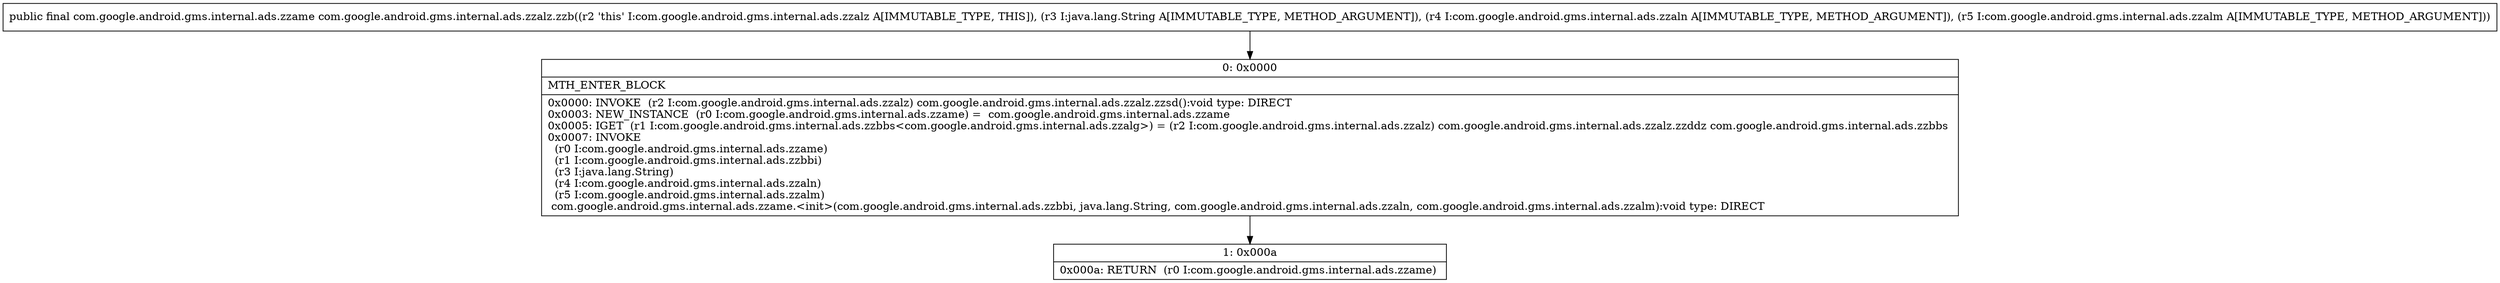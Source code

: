 digraph "CFG forcom.google.android.gms.internal.ads.zzalz.zzb(Ljava\/lang\/String;Lcom\/google\/android\/gms\/internal\/ads\/zzaln;Lcom\/google\/android\/gms\/internal\/ads\/zzalm;)Lcom\/google\/android\/gms\/internal\/ads\/zzame;" {
Node_0 [shape=record,label="{0\:\ 0x0000|MTH_ENTER_BLOCK\l|0x0000: INVOKE  (r2 I:com.google.android.gms.internal.ads.zzalz) com.google.android.gms.internal.ads.zzalz.zzsd():void type: DIRECT \l0x0003: NEW_INSTANCE  (r0 I:com.google.android.gms.internal.ads.zzame) =  com.google.android.gms.internal.ads.zzame \l0x0005: IGET  (r1 I:com.google.android.gms.internal.ads.zzbbs\<com.google.android.gms.internal.ads.zzalg\>) = (r2 I:com.google.android.gms.internal.ads.zzalz) com.google.android.gms.internal.ads.zzalz.zzddz com.google.android.gms.internal.ads.zzbbs \l0x0007: INVOKE  \l  (r0 I:com.google.android.gms.internal.ads.zzame)\l  (r1 I:com.google.android.gms.internal.ads.zzbbi)\l  (r3 I:java.lang.String)\l  (r4 I:com.google.android.gms.internal.ads.zzaln)\l  (r5 I:com.google.android.gms.internal.ads.zzalm)\l com.google.android.gms.internal.ads.zzame.\<init\>(com.google.android.gms.internal.ads.zzbbi, java.lang.String, com.google.android.gms.internal.ads.zzaln, com.google.android.gms.internal.ads.zzalm):void type: DIRECT \l}"];
Node_1 [shape=record,label="{1\:\ 0x000a|0x000a: RETURN  (r0 I:com.google.android.gms.internal.ads.zzame) \l}"];
MethodNode[shape=record,label="{public final com.google.android.gms.internal.ads.zzame com.google.android.gms.internal.ads.zzalz.zzb((r2 'this' I:com.google.android.gms.internal.ads.zzalz A[IMMUTABLE_TYPE, THIS]), (r3 I:java.lang.String A[IMMUTABLE_TYPE, METHOD_ARGUMENT]), (r4 I:com.google.android.gms.internal.ads.zzaln A[IMMUTABLE_TYPE, METHOD_ARGUMENT]), (r5 I:com.google.android.gms.internal.ads.zzalm A[IMMUTABLE_TYPE, METHOD_ARGUMENT])) }"];
MethodNode -> Node_0;
Node_0 -> Node_1;
}

